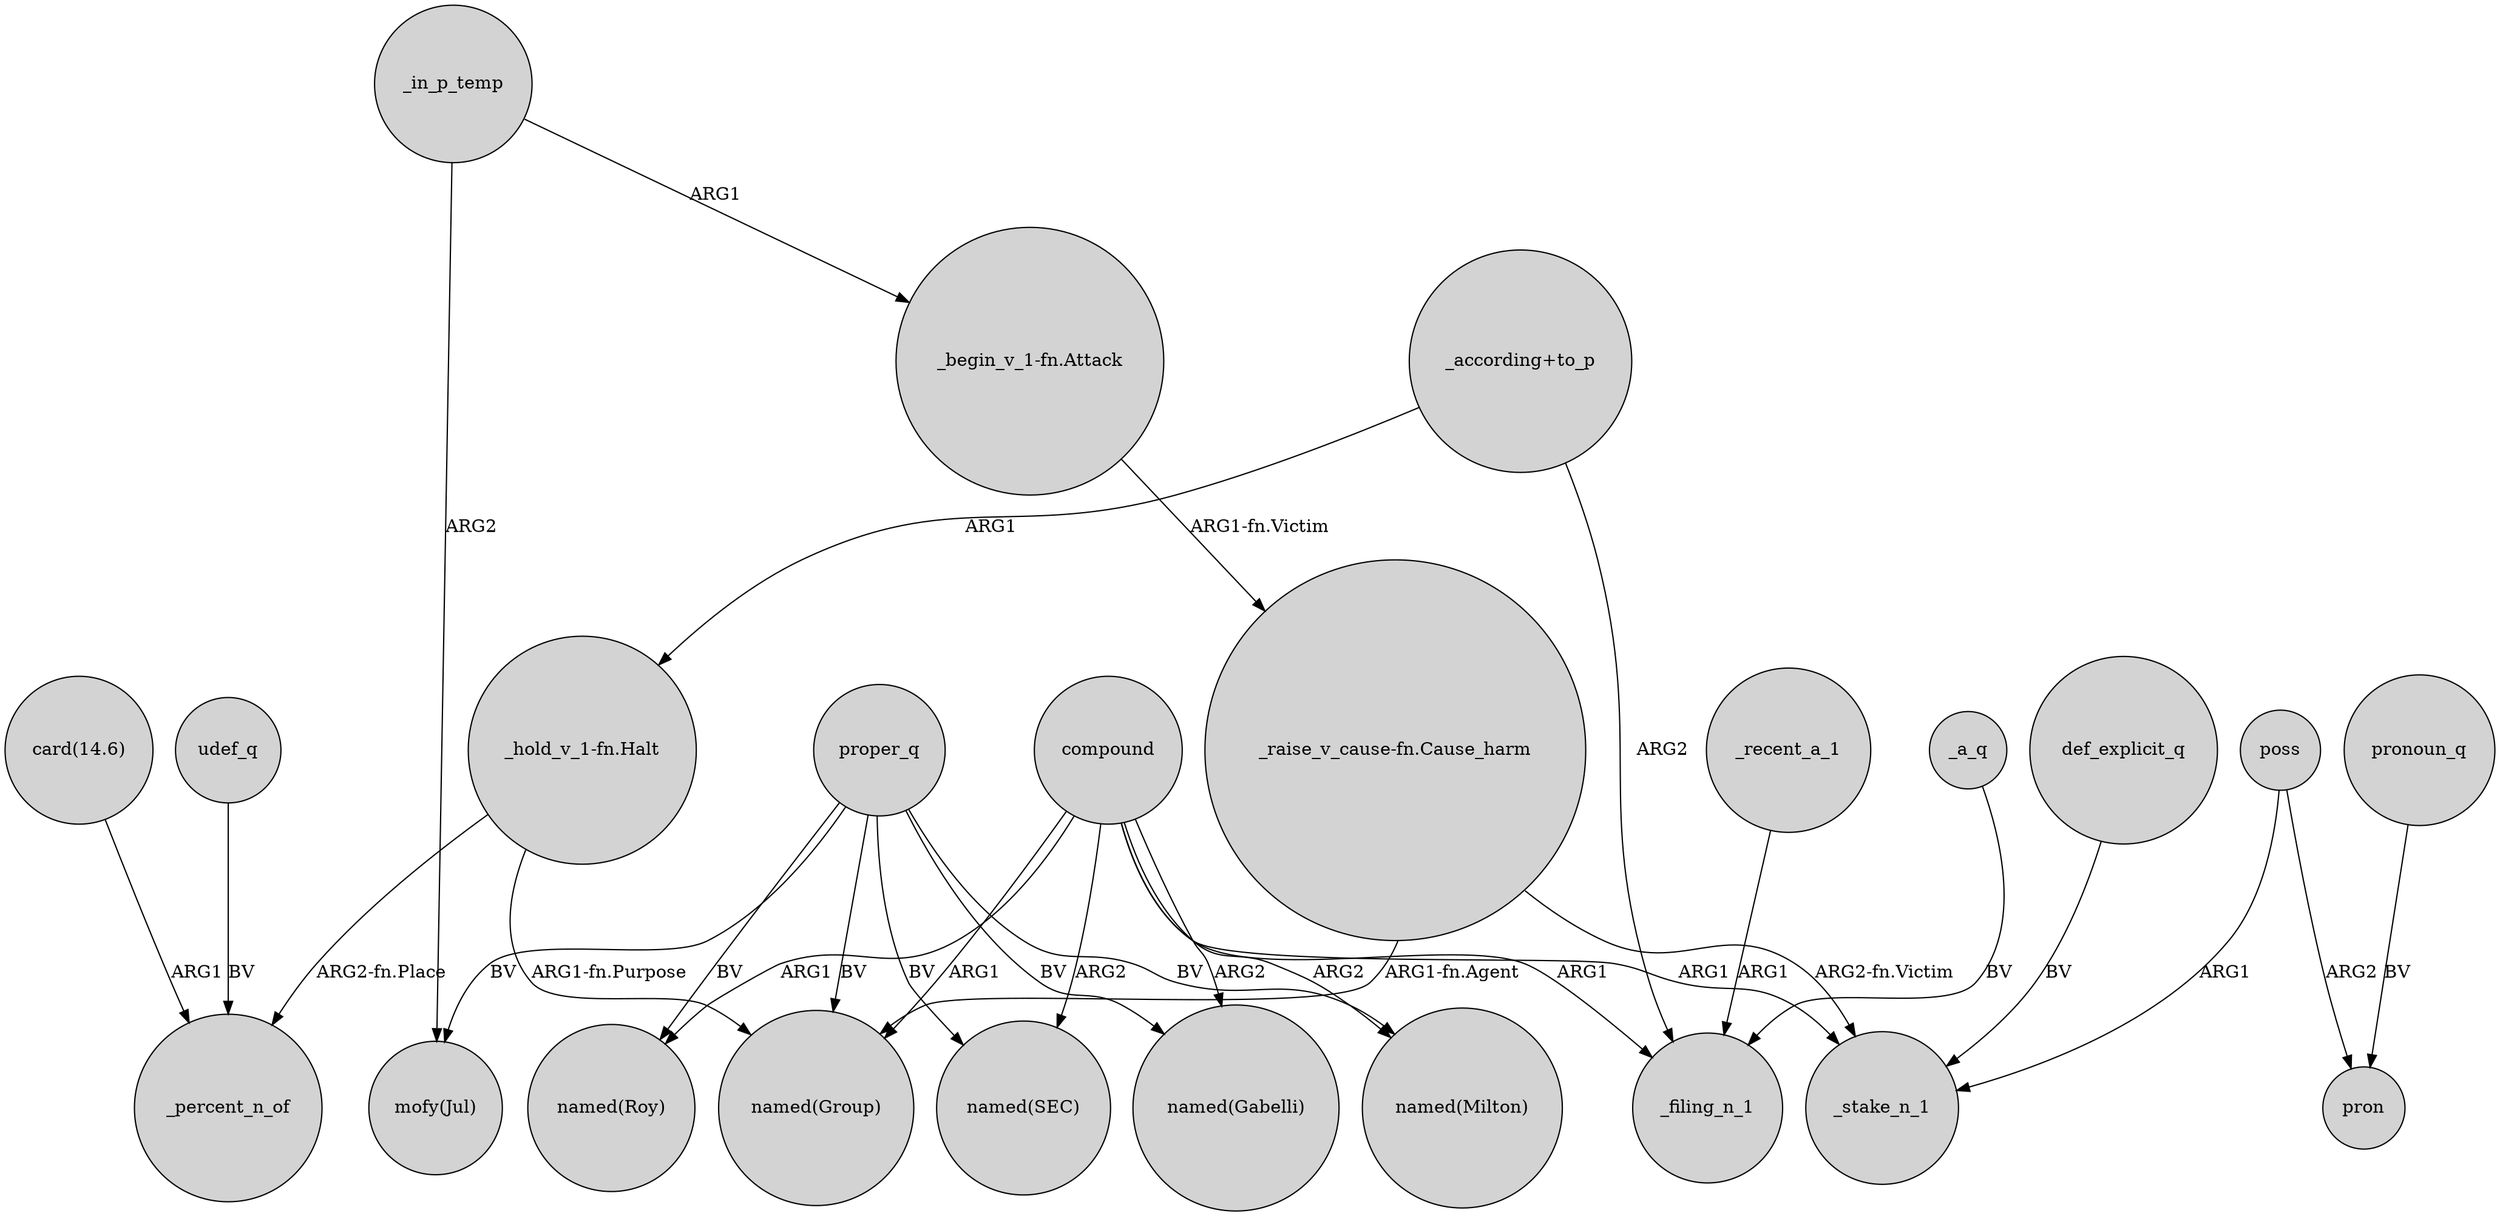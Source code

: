digraph {
	node [shape=circle style=filled]
	"_hold_v_1-fn.Halt" -> _percent_n_of [label="ARG2-fn.Place"]
	"_according+to_p" -> "_hold_v_1-fn.Halt" [label=ARG1]
	proper_q -> "named(Gabelli)" [label=BV]
	_in_p_temp -> "mofy(Jul)" [label=ARG2]
	"_hold_v_1-fn.Halt" -> "named(Group)" [label="ARG1-fn.Purpose"]
	compound -> "named(Gabelli)" [label=ARG2]
	_in_p_temp -> "_begin_v_1-fn.Attack" [label=ARG1]
	proper_q -> "named(Milton)" [label=BV]
	compound -> "named(Group)" [label=ARG1]
	"_raise_v_cause-fn.Cause_harm" -> _stake_n_1 [label="ARG2-fn.Victim"]
	"_begin_v_1-fn.Attack" -> "_raise_v_cause-fn.Cause_harm" [label="ARG1-fn.Victim"]
	compound -> "named(SEC)" [label=ARG2]
	compound -> _filing_n_1 [label=ARG1]
	proper_q -> "named(Group)" [label=BV]
	_a_q -> _filing_n_1 [label=BV]
	pronoun_q -> pron [label=BV]
	proper_q -> "named(SEC)" [label=BV]
	_recent_a_1 -> _filing_n_1 [label=ARG1]
	poss -> pron [label=ARG2]
	"_according+to_p" -> _filing_n_1 [label=ARG2]
	udef_q -> _percent_n_of [label=BV]
	compound -> _stake_n_1 [label=ARG1]
	proper_q -> "named(Roy)" [label=BV]
	def_explicit_q -> _stake_n_1 [label=BV]
	poss -> _stake_n_1 [label=ARG1]
	proper_q -> "mofy(Jul)" [label=BV]
	compound -> "named(Roy)" [label=ARG1]
	compound -> "named(Milton)" [label=ARG2]
	"_raise_v_cause-fn.Cause_harm" -> "named(Group)" [label="ARG1-fn.Agent"]
	"card(14.6)" -> _percent_n_of [label=ARG1]
}
